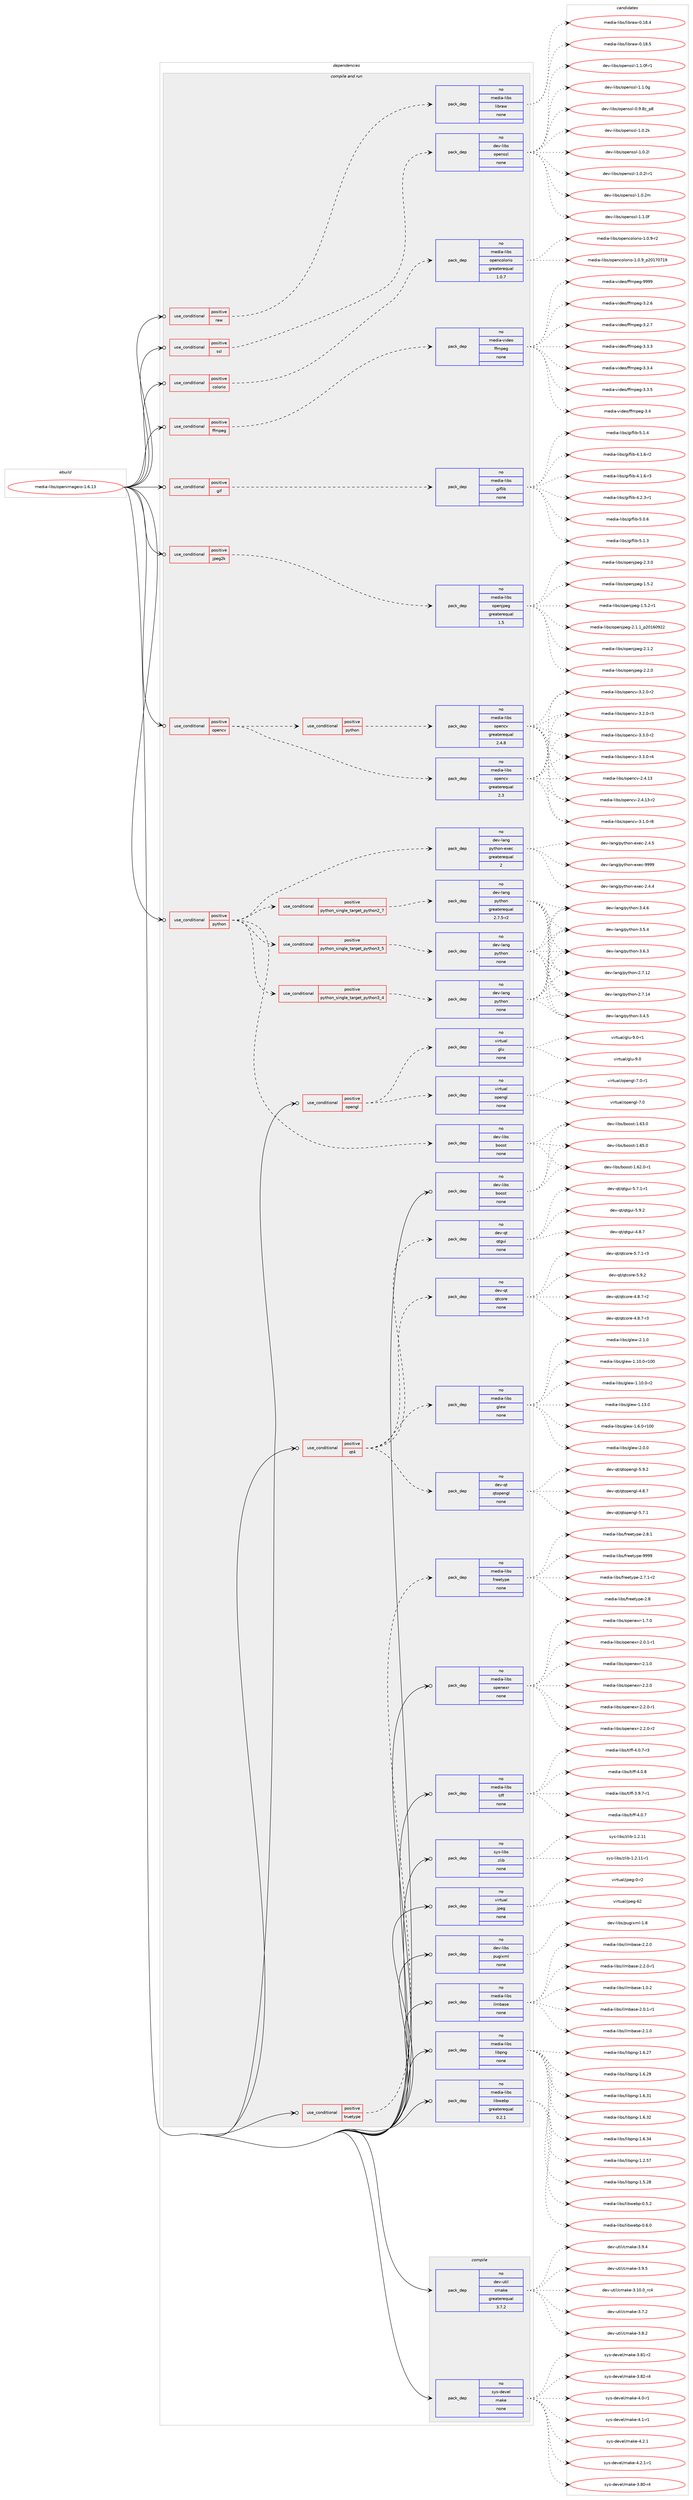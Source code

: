 digraph prolog {

# *************
# Graph options
# *************

newrank=true;
concentrate=true;
compound=true;
graph [rankdir=LR,fontname=Helvetica,fontsize=10,ranksep=1.5];#, ranksep=2.5, nodesep=0.2];
edge  [arrowhead=vee];
node  [fontname=Helvetica,fontsize=10];

# **********
# The ebuild
# **********

subgraph cluster_leftcol {
color=gray;
rank=same;
label=<<i>ebuild</i>>;
id [label="media-libs/openimageio-1.6.13", color=red, width=4, href="../media-libs/openimageio-1.6.13.svg"];
}

# ****************
# The dependencies
# ****************

subgraph cluster_midcol {
color=gray;
label=<<i>dependencies</i>>;
subgraph cluster_compile {
fillcolor="#eeeeee";
style=filled;
label=<<i>compile</i>>;
subgraph pack272326 {
dependency369518 [label=<<TABLE BORDER="0" CELLBORDER="1" CELLSPACING="0" CELLPADDING="4" WIDTH="220"><TR><TD ROWSPAN="6" CELLPADDING="30">pack_dep</TD></TR><TR><TD WIDTH="110">no</TD></TR><TR><TD>dev-util</TD></TR><TR><TD>cmake</TD></TR><TR><TD>greaterequal</TD></TR><TR><TD>3.7.2</TD></TR></TABLE>>, shape=none, color=blue];
}
id:e -> dependency369518:w [weight=20,style="solid",arrowhead="vee"];
subgraph pack272327 {
dependency369519 [label=<<TABLE BORDER="0" CELLBORDER="1" CELLSPACING="0" CELLPADDING="4" WIDTH="220"><TR><TD ROWSPAN="6" CELLPADDING="30">pack_dep</TD></TR><TR><TD WIDTH="110">no</TD></TR><TR><TD>sys-devel</TD></TR><TR><TD>make</TD></TR><TR><TD>none</TD></TR><TR><TD></TD></TR></TABLE>>, shape=none, color=blue];
}
id:e -> dependency369519:w [weight=20,style="solid",arrowhead="vee"];
}
subgraph cluster_compileandrun {
fillcolor="#eeeeee";
style=filled;
label=<<i>compile and run</i>>;
subgraph cond91306 {
dependency369520 [label=<<TABLE BORDER="0" CELLBORDER="1" CELLSPACING="0" CELLPADDING="4"><TR><TD ROWSPAN="3" CELLPADDING="10">use_conditional</TD></TR><TR><TD>positive</TD></TR><TR><TD>colorio</TD></TR></TABLE>>, shape=none, color=red];
subgraph pack272328 {
dependency369521 [label=<<TABLE BORDER="0" CELLBORDER="1" CELLSPACING="0" CELLPADDING="4" WIDTH="220"><TR><TD ROWSPAN="6" CELLPADDING="30">pack_dep</TD></TR><TR><TD WIDTH="110">no</TD></TR><TR><TD>media-libs</TD></TR><TR><TD>opencolorio</TD></TR><TR><TD>greaterequal</TD></TR><TR><TD>1.0.7</TD></TR></TABLE>>, shape=none, color=blue];
}
dependency369520:e -> dependency369521:w [weight=20,style="dashed",arrowhead="vee"];
}
id:e -> dependency369520:w [weight=20,style="solid",arrowhead="odotvee"];
subgraph cond91307 {
dependency369522 [label=<<TABLE BORDER="0" CELLBORDER="1" CELLSPACING="0" CELLPADDING="4"><TR><TD ROWSPAN="3" CELLPADDING="10">use_conditional</TD></TR><TR><TD>positive</TD></TR><TR><TD>ffmpeg</TD></TR></TABLE>>, shape=none, color=red];
subgraph pack272329 {
dependency369523 [label=<<TABLE BORDER="0" CELLBORDER="1" CELLSPACING="0" CELLPADDING="4" WIDTH="220"><TR><TD ROWSPAN="6" CELLPADDING="30">pack_dep</TD></TR><TR><TD WIDTH="110">no</TD></TR><TR><TD>media-video</TD></TR><TR><TD>ffmpeg</TD></TR><TR><TD>none</TD></TR><TR><TD></TD></TR></TABLE>>, shape=none, color=blue];
}
dependency369522:e -> dependency369523:w [weight=20,style="dashed",arrowhead="vee"];
}
id:e -> dependency369522:w [weight=20,style="solid",arrowhead="odotvee"];
subgraph cond91308 {
dependency369524 [label=<<TABLE BORDER="0" CELLBORDER="1" CELLSPACING="0" CELLPADDING="4"><TR><TD ROWSPAN="3" CELLPADDING="10">use_conditional</TD></TR><TR><TD>positive</TD></TR><TR><TD>gif</TD></TR></TABLE>>, shape=none, color=red];
subgraph pack272330 {
dependency369525 [label=<<TABLE BORDER="0" CELLBORDER="1" CELLSPACING="0" CELLPADDING="4" WIDTH="220"><TR><TD ROWSPAN="6" CELLPADDING="30">pack_dep</TD></TR><TR><TD WIDTH="110">no</TD></TR><TR><TD>media-libs</TD></TR><TR><TD>giflib</TD></TR><TR><TD>none</TD></TR><TR><TD></TD></TR></TABLE>>, shape=none, color=blue];
}
dependency369524:e -> dependency369525:w [weight=20,style="dashed",arrowhead="vee"];
}
id:e -> dependency369524:w [weight=20,style="solid",arrowhead="odotvee"];
subgraph cond91309 {
dependency369526 [label=<<TABLE BORDER="0" CELLBORDER="1" CELLSPACING="0" CELLPADDING="4"><TR><TD ROWSPAN="3" CELLPADDING="10">use_conditional</TD></TR><TR><TD>positive</TD></TR><TR><TD>jpeg2k</TD></TR></TABLE>>, shape=none, color=red];
subgraph pack272331 {
dependency369527 [label=<<TABLE BORDER="0" CELLBORDER="1" CELLSPACING="0" CELLPADDING="4" WIDTH="220"><TR><TD ROWSPAN="6" CELLPADDING="30">pack_dep</TD></TR><TR><TD WIDTH="110">no</TD></TR><TR><TD>media-libs</TD></TR><TR><TD>openjpeg</TD></TR><TR><TD>greaterequal</TD></TR><TR><TD>1.5</TD></TR></TABLE>>, shape=none, color=blue];
}
dependency369526:e -> dependency369527:w [weight=20,style="dashed",arrowhead="vee"];
}
id:e -> dependency369526:w [weight=20,style="solid",arrowhead="odotvee"];
subgraph cond91310 {
dependency369528 [label=<<TABLE BORDER="0" CELLBORDER="1" CELLSPACING="0" CELLPADDING="4"><TR><TD ROWSPAN="3" CELLPADDING="10">use_conditional</TD></TR><TR><TD>positive</TD></TR><TR><TD>opencv</TD></TR></TABLE>>, shape=none, color=red];
subgraph pack272332 {
dependency369529 [label=<<TABLE BORDER="0" CELLBORDER="1" CELLSPACING="0" CELLPADDING="4" WIDTH="220"><TR><TD ROWSPAN="6" CELLPADDING="30">pack_dep</TD></TR><TR><TD WIDTH="110">no</TD></TR><TR><TD>media-libs</TD></TR><TR><TD>opencv</TD></TR><TR><TD>greaterequal</TD></TR><TR><TD>2.3</TD></TR></TABLE>>, shape=none, color=blue];
}
dependency369528:e -> dependency369529:w [weight=20,style="dashed",arrowhead="vee"];
subgraph cond91311 {
dependency369530 [label=<<TABLE BORDER="0" CELLBORDER="1" CELLSPACING="0" CELLPADDING="4"><TR><TD ROWSPAN="3" CELLPADDING="10">use_conditional</TD></TR><TR><TD>positive</TD></TR><TR><TD>python</TD></TR></TABLE>>, shape=none, color=red];
subgraph pack272333 {
dependency369531 [label=<<TABLE BORDER="0" CELLBORDER="1" CELLSPACING="0" CELLPADDING="4" WIDTH="220"><TR><TD ROWSPAN="6" CELLPADDING="30">pack_dep</TD></TR><TR><TD WIDTH="110">no</TD></TR><TR><TD>media-libs</TD></TR><TR><TD>opencv</TD></TR><TR><TD>greaterequal</TD></TR><TR><TD>2.4.8</TD></TR></TABLE>>, shape=none, color=blue];
}
dependency369530:e -> dependency369531:w [weight=20,style="dashed",arrowhead="vee"];
}
dependency369528:e -> dependency369530:w [weight=20,style="dashed",arrowhead="vee"];
}
id:e -> dependency369528:w [weight=20,style="solid",arrowhead="odotvee"];
subgraph cond91312 {
dependency369532 [label=<<TABLE BORDER="0" CELLBORDER="1" CELLSPACING="0" CELLPADDING="4"><TR><TD ROWSPAN="3" CELLPADDING="10">use_conditional</TD></TR><TR><TD>positive</TD></TR><TR><TD>opengl</TD></TR></TABLE>>, shape=none, color=red];
subgraph pack272334 {
dependency369533 [label=<<TABLE BORDER="0" CELLBORDER="1" CELLSPACING="0" CELLPADDING="4" WIDTH="220"><TR><TD ROWSPAN="6" CELLPADDING="30">pack_dep</TD></TR><TR><TD WIDTH="110">no</TD></TR><TR><TD>virtual</TD></TR><TR><TD>glu</TD></TR><TR><TD>none</TD></TR><TR><TD></TD></TR></TABLE>>, shape=none, color=blue];
}
dependency369532:e -> dependency369533:w [weight=20,style="dashed",arrowhead="vee"];
subgraph pack272335 {
dependency369534 [label=<<TABLE BORDER="0" CELLBORDER="1" CELLSPACING="0" CELLPADDING="4" WIDTH="220"><TR><TD ROWSPAN="6" CELLPADDING="30">pack_dep</TD></TR><TR><TD WIDTH="110">no</TD></TR><TR><TD>virtual</TD></TR><TR><TD>opengl</TD></TR><TR><TD>none</TD></TR><TR><TD></TD></TR></TABLE>>, shape=none, color=blue];
}
dependency369532:e -> dependency369534:w [weight=20,style="dashed",arrowhead="vee"];
}
id:e -> dependency369532:w [weight=20,style="solid",arrowhead="odotvee"];
subgraph cond91313 {
dependency369535 [label=<<TABLE BORDER="0" CELLBORDER="1" CELLSPACING="0" CELLPADDING="4"><TR><TD ROWSPAN="3" CELLPADDING="10">use_conditional</TD></TR><TR><TD>positive</TD></TR><TR><TD>python</TD></TR></TABLE>>, shape=none, color=red];
subgraph cond91314 {
dependency369536 [label=<<TABLE BORDER="0" CELLBORDER="1" CELLSPACING="0" CELLPADDING="4"><TR><TD ROWSPAN="3" CELLPADDING="10">use_conditional</TD></TR><TR><TD>positive</TD></TR><TR><TD>python_single_target_python2_7</TD></TR></TABLE>>, shape=none, color=red];
subgraph pack272336 {
dependency369537 [label=<<TABLE BORDER="0" CELLBORDER="1" CELLSPACING="0" CELLPADDING="4" WIDTH="220"><TR><TD ROWSPAN="6" CELLPADDING="30">pack_dep</TD></TR><TR><TD WIDTH="110">no</TD></TR><TR><TD>dev-lang</TD></TR><TR><TD>python</TD></TR><TR><TD>greaterequal</TD></TR><TR><TD>2.7.5-r2</TD></TR></TABLE>>, shape=none, color=blue];
}
dependency369536:e -> dependency369537:w [weight=20,style="dashed",arrowhead="vee"];
}
dependency369535:e -> dependency369536:w [weight=20,style="dashed",arrowhead="vee"];
subgraph cond91315 {
dependency369538 [label=<<TABLE BORDER="0" CELLBORDER="1" CELLSPACING="0" CELLPADDING="4"><TR><TD ROWSPAN="3" CELLPADDING="10">use_conditional</TD></TR><TR><TD>positive</TD></TR><TR><TD>python_single_target_python3_4</TD></TR></TABLE>>, shape=none, color=red];
subgraph pack272337 {
dependency369539 [label=<<TABLE BORDER="0" CELLBORDER="1" CELLSPACING="0" CELLPADDING="4" WIDTH="220"><TR><TD ROWSPAN="6" CELLPADDING="30">pack_dep</TD></TR><TR><TD WIDTH="110">no</TD></TR><TR><TD>dev-lang</TD></TR><TR><TD>python</TD></TR><TR><TD>none</TD></TR><TR><TD></TD></TR></TABLE>>, shape=none, color=blue];
}
dependency369538:e -> dependency369539:w [weight=20,style="dashed",arrowhead="vee"];
}
dependency369535:e -> dependency369538:w [weight=20,style="dashed",arrowhead="vee"];
subgraph cond91316 {
dependency369540 [label=<<TABLE BORDER="0" CELLBORDER="1" CELLSPACING="0" CELLPADDING="4"><TR><TD ROWSPAN="3" CELLPADDING="10">use_conditional</TD></TR><TR><TD>positive</TD></TR><TR><TD>python_single_target_python3_5</TD></TR></TABLE>>, shape=none, color=red];
subgraph pack272338 {
dependency369541 [label=<<TABLE BORDER="0" CELLBORDER="1" CELLSPACING="0" CELLPADDING="4" WIDTH="220"><TR><TD ROWSPAN="6" CELLPADDING="30">pack_dep</TD></TR><TR><TD WIDTH="110">no</TD></TR><TR><TD>dev-lang</TD></TR><TR><TD>python</TD></TR><TR><TD>none</TD></TR><TR><TD></TD></TR></TABLE>>, shape=none, color=blue];
}
dependency369540:e -> dependency369541:w [weight=20,style="dashed",arrowhead="vee"];
}
dependency369535:e -> dependency369540:w [weight=20,style="dashed",arrowhead="vee"];
subgraph pack272339 {
dependency369542 [label=<<TABLE BORDER="0" CELLBORDER="1" CELLSPACING="0" CELLPADDING="4" WIDTH="220"><TR><TD ROWSPAN="6" CELLPADDING="30">pack_dep</TD></TR><TR><TD WIDTH="110">no</TD></TR><TR><TD>dev-lang</TD></TR><TR><TD>python-exec</TD></TR><TR><TD>greaterequal</TD></TR><TR><TD>2</TD></TR></TABLE>>, shape=none, color=blue];
}
dependency369535:e -> dependency369542:w [weight=20,style="dashed",arrowhead="vee"];
subgraph pack272340 {
dependency369543 [label=<<TABLE BORDER="0" CELLBORDER="1" CELLSPACING="0" CELLPADDING="4" WIDTH="220"><TR><TD ROWSPAN="6" CELLPADDING="30">pack_dep</TD></TR><TR><TD WIDTH="110">no</TD></TR><TR><TD>dev-libs</TD></TR><TR><TD>boost</TD></TR><TR><TD>none</TD></TR><TR><TD></TD></TR></TABLE>>, shape=none, color=blue];
}
dependency369535:e -> dependency369543:w [weight=20,style="dashed",arrowhead="vee"];
}
id:e -> dependency369535:w [weight=20,style="solid",arrowhead="odotvee"];
subgraph cond91317 {
dependency369544 [label=<<TABLE BORDER="0" CELLBORDER="1" CELLSPACING="0" CELLPADDING="4"><TR><TD ROWSPAN="3" CELLPADDING="10">use_conditional</TD></TR><TR><TD>positive</TD></TR><TR><TD>qt4</TD></TR></TABLE>>, shape=none, color=red];
subgraph pack272341 {
dependency369545 [label=<<TABLE BORDER="0" CELLBORDER="1" CELLSPACING="0" CELLPADDING="4" WIDTH="220"><TR><TD ROWSPAN="6" CELLPADDING="30">pack_dep</TD></TR><TR><TD WIDTH="110">no</TD></TR><TR><TD>dev-qt</TD></TR><TR><TD>qtcore</TD></TR><TR><TD>none</TD></TR><TR><TD></TD></TR></TABLE>>, shape=none, color=blue];
}
dependency369544:e -> dependency369545:w [weight=20,style="dashed",arrowhead="vee"];
subgraph pack272342 {
dependency369546 [label=<<TABLE BORDER="0" CELLBORDER="1" CELLSPACING="0" CELLPADDING="4" WIDTH="220"><TR><TD ROWSPAN="6" CELLPADDING="30">pack_dep</TD></TR><TR><TD WIDTH="110">no</TD></TR><TR><TD>dev-qt</TD></TR><TR><TD>qtgui</TD></TR><TR><TD>none</TD></TR><TR><TD></TD></TR></TABLE>>, shape=none, color=blue];
}
dependency369544:e -> dependency369546:w [weight=20,style="dashed",arrowhead="vee"];
subgraph pack272343 {
dependency369547 [label=<<TABLE BORDER="0" CELLBORDER="1" CELLSPACING="0" CELLPADDING="4" WIDTH="220"><TR><TD ROWSPAN="6" CELLPADDING="30">pack_dep</TD></TR><TR><TD WIDTH="110">no</TD></TR><TR><TD>dev-qt</TD></TR><TR><TD>qtopengl</TD></TR><TR><TD>none</TD></TR><TR><TD></TD></TR></TABLE>>, shape=none, color=blue];
}
dependency369544:e -> dependency369547:w [weight=20,style="dashed",arrowhead="vee"];
subgraph pack272344 {
dependency369548 [label=<<TABLE BORDER="0" CELLBORDER="1" CELLSPACING="0" CELLPADDING="4" WIDTH="220"><TR><TD ROWSPAN="6" CELLPADDING="30">pack_dep</TD></TR><TR><TD WIDTH="110">no</TD></TR><TR><TD>media-libs</TD></TR><TR><TD>glew</TD></TR><TR><TD>none</TD></TR><TR><TD></TD></TR></TABLE>>, shape=none, color=blue];
}
dependency369544:e -> dependency369548:w [weight=20,style="dashed",arrowhead="vee"];
}
id:e -> dependency369544:w [weight=20,style="solid",arrowhead="odotvee"];
subgraph cond91318 {
dependency369549 [label=<<TABLE BORDER="0" CELLBORDER="1" CELLSPACING="0" CELLPADDING="4"><TR><TD ROWSPAN="3" CELLPADDING="10">use_conditional</TD></TR><TR><TD>positive</TD></TR><TR><TD>raw</TD></TR></TABLE>>, shape=none, color=red];
subgraph pack272345 {
dependency369550 [label=<<TABLE BORDER="0" CELLBORDER="1" CELLSPACING="0" CELLPADDING="4" WIDTH="220"><TR><TD ROWSPAN="6" CELLPADDING="30">pack_dep</TD></TR><TR><TD WIDTH="110">no</TD></TR><TR><TD>media-libs</TD></TR><TR><TD>libraw</TD></TR><TR><TD>none</TD></TR><TR><TD></TD></TR></TABLE>>, shape=none, color=blue];
}
dependency369549:e -> dependency369550:w [weight=20,style="dashed",arrowhead="vee"];
}
id:e -> dependency369549:w [weight=20,style="solid",arrowhead="odotvee"];
subgraph cond91319 {
dependency369551 [label=<<TABLE BORDER="0" CELLBORDER="1" CELLSPACING="0" CELLPADDING="4"><TR><TD ROWSPAN="3" CELLPADDING="10">use_conditional</TD></TR><TR><TD>positive</TD></TR><TR><TD>ssl</TD></TR></TABLE>>, shape=none, color=red];
subgraph pack272346 {
dependency369552 [label=<<TABLE BORDER="0" CELLBORDER="1" CELLSPACING="0" CELLPADDING="4" WIDTH="220"><TR><TD ROWSPAN="6" CELLPADDING="30">pack_dep</TD></TR><TR><TD WIDTH="110">no</TD></TR><TR><TD>dev-libs</TD></TR><TR><TD>openssl</TD></TR><TR><TD>none</TD></TR><TR><TD></TD></TR></TABLE>>, shape=none, color=blue];
}
dependency369551:e -> dependency369552:w [weight=20,style="dashed",arrowhead="vee"];
}
id:e -> dependency369551:w [weight=20,style="solid",arrowhead="odotvee"];
subgraph cond91320 {
dependency369553 [label=<<TABLE BORDER="0" CELLBORDER="1" CELLSPACING="0" CELLPADDING="4"><TR><TD ROWSPAN="3" CELLPADDING="10">use_conditional</TD></TR><TR><TD>positive</TD></TR><TR><TD>truetype</TD></TR></TABLE>>, shape=none, color=red];
subgraph pack272347 {
dependency369554 [label=<<TABLE BORDER="0" CELLBORDER="1" CELLSPACING="0" CELLPADDING="4" WIDTH="220"><TR><TD ROWSPAN="6" CELLPADDING="30">pack_dep</TD></TR><TR><TD WIDTH="110">no</TD></TR><TR><TD>media-libs</TD></TR><TR><TD>freetype</TD></TR><TR><TD>none</TD></TR><TR><TD></TD></TR></TABLE>>, shape=none, color=blue];
}
dependency369553:e -> dependency369554:w [weight=20,style="dashed",arrowhead="vee"];
}
id:e -> dependency369553:w [weight=20,style="solid",arrowhead="odotvee"];
subgraph pack272348 {
dependency369555 [label=<<TABLE BORDER="0" CELLBORDER="1" CELLSPACING="0" CELLPADDING="4" WIDTH="220"><TR><TD ROWSPAN="6" CELLPADDING="30">pack_dep</TD></TR><TR><TD WIDTH="110">no</TD></TR><TR><TD>dev-libs</TD></TR><TR><TD>boost</TD></TR><TR><TD>none</TD></TR><TR><TD></TD></TR></TABLE>>, shape=none, color=blue];
}
id:e -> dependency369555:w [weight=20,style="solid",arrowhead="odotvee"];
subgraph pack272349 {
dependency369556 [label=<<TABLE BORDER="0" CELLBORDER="1" CELLSPACING="0" CELLPADDING="4" WIDTH="220"><TR><TD ROWSPAN="6" CELLPADDING="30">pack_dep</TD></TR><TR><TD WIDTH="110">no</TD></TR><TR><TD>dev-libs</TD></TR><TR><TD>pugixml</TD></TR><TR><TD>none</TD></TR><TR><TD></TD></TR></TABLE>>, shape=none, color=blue];
}
id:e -> dependency369556:w [weight=20,style="solid",arrowhead="odotvee"];
subgraph pack272350 {
dependency369557 [label=<<TABLE BORDER="0" CELLBORDER="1" CELLSPACING="0" CELLPADDING="4" WIDTH="220"><TR><TD ROWSPAN="6" CELLPADDING="30">pack_dep</TD></TR><TR><TD WIDTH="110">no</TD></TR><TR><TD>media-libs</TD></TR><TR><TD>ilmbase</TD></TR><TR><TD>none</TD></TR><TR><TD></TD></TR></TABLE>>, shape=none, color=blue];
}
id:e -> dependency369557:w [weight=20,style="solid",arrowhead="odotvee"];
subgraph pack272351 {
dependency369558 [label=<<TABLE BORDER="0" CELLBORDER="1" CELLSPACING="0" CELLPADDING="4" WIDTH="220"><TR><TD ROWSPAN="6" CELLPADDING="30">pack_dep</TD></TR><TR><TD WIDTH="110">no</TD></TR><TR><TD>media-libs</TD></TR><TR><TD>libpng</TD></TR><TR><TD>none</TD></TR><TR><TD></TD></TR></TABLE>>, shape=none, color=blue];
}
id:e -> dependency369558:w [weight=20,style="solid",arrowhead="odotvee"];
subgraph pack272352 {
dependency369559 [label=<<TABLE BORDER="0" CELLBORDER="1" CELLSPACING="0" CELLPADDING="4" WIDTH="220"><TR><TD ROWSPAN="6" CELLPADDING="30">pack_dep</TD></TR><TR><TD WIDTH="110">no</TD></TR><TR><TD>media-libs</TD></TR><TR><TD>libwebp</TD></TR><TR><TD>greaterequal</TD></TR><TR><TD>0.2.1</TD></TR></TABLE>>, shape=none, color=blue];
}
id:e -> dependency369559:w [weight=20,style="solid",arrowhead="odotvee"];
subgraph pack272353 {
dependency369560 [label=<<TABLE BORDER="0" CELLBORDER="1" CELLSPACING="0" CELLPADDING="4" WIDTH="220"><TR><TD ROWSPAN="6" CELLPADDING="30">pack_dep</TD></TR><TR><TD WIDTH="110">no</TD></TR><TR><TD>media-libs</TD></TR><TR><TD>openexr</TD></TR><TR><TD>none</TD></TR><TR><TD></TD></TR></TABLE>>, shape=none, color=blue];
}
id:e -> dependency369560:w [weight=20,style="solid",arrowhead="odotvee"];
subgraph pack272354 {
dependency369561 [label=<<TABLE BORDER="0" CELLBORDER="1" CELLSPACING="0" CELLPADDING="4" WIDTH="220"><TR><TD ROWSPAN="6" CELLPADDING="30">pack_dep</TD></TR><TR><TD WIDTH="110">no</TD></TR><TR><TD>media-libs</TD></TR><TR><TD>tiff</TD></TR><TR><TD>none</TD></TR><TR><TD></TD></TR></TABLE>>, shape=none, color=blue];
}
id:e -> dependency369561:w [weight=20,style="solid",arrowhead="odotvee"];
subgraph pack272355 {
dependency369562 [label=<<TABLE BORDER="0" CELLBORDER="1" CELLSPACING="0" CELLPADDING="4" WIDTH="220"><TR><TD ROWSPAN="6" CELLPADDING="30">pack_dep</TD></TR><TR><TD WIDTH="110">no</TD></TR><TR><TD>sys-libs</TD></TR><TR><TD>zlib</TD></TR><TR><TD>none</TD></TR><TR><TD></TD></TR></TABLE>>, shape=none, color=blue];
}
id:e -> dependency369562:w [weight=20,style="solid",arrowhead="odotvee"];
subgraph pack272356 {
dependency369563 [label=<<TABLE BORDER="0" CELLBORDER="1" CELLSPACING="0" CELLPADDING="4" WIDTH="220"><TR><TD ROWSPAN="6" CELLPADDING="30">pack_dep</TD></TR><TR><TD WIDTH="110">no</TD></TR><TR><TD>virtual</TD></TR><TR><TD>jpeg</TD></TR><TR><TD>none</TD></TR><TR><TD></TD></TR></TABLE>>, shape=none, color=blue];
}
id:e -> dependency369563:w [weight=20,style="solid",arrowhead="odotvee"];
}
subgraph cluster_run {
fillcolor="#eeeeee";
style=filled;
label=<<i>run</i>>;
}
}

# **************
# The candidates
# **************

subgraph cluster_choices {
rank=same;
color=gray;
label=<<i>candidates</i>>;

subgraph choice272326 {
color=black;
nodesep=1;
choice1001011184511711610510847991099710710145514649484648951149952 [label="dev-util/cmake-3.10.0_rc4", color=red, width=4,href="../dev-util/cmake-3.10.0_rc4.svg"];
choice10010111845117116105108479910997107101455146554650 [label="dev-util/cmake-3.7.2", color=red, width=4,href="../dev-util/cmake-3.7.2.svg"];
choice10010111845117116105108479910997107101455146564650 [label="dev-util/cmake-3.8.2", color=red, width=4,href="../dev-util/cmake-3.8.2.svg"];
choice10010111845117116105108479910997107101455146574652 [label="dev-util/cmake-3.9.4", color=red, width=4,href="../dev-util/cmake-3.9.4.svg"];
choice10010111845117116105108479910997107101455146574653 [label="dev-util/cmake-3.9.5", color=red, width=4,href="../dev-util/cmake-3.9.5.svg"];
dependency369518:e -> choice1001011184511711610510847991099710710145514649484648951149952:w [style=dotted,weight="100"];
dependency369518:e -> choice10010111845117116105108479910997107101455146554650:w [style=dotted,weight="100"];
dependency369518:e -> choice10010111845117116105108479910997107101455146564650:w [style=dotted,weight="100"];
dependency369518:e -> choice10010111845117116105108479910997107101455146574652:w [style=dotted,weight="100"];
dependency369518:e -> choice10010111845117116105108479910997107101455146574653:w [style=dotted,weight="100"];
}
subgraph choice272327 {
color=black;
nodesep=1;
choice11512111545100101118101108471099710710145514656484511452 [label="sys-devel/make-3.80-r4", color=red, width=4,href="../sys-devel/make-3.80-r4.svg"];
choice11512111545100101118101108471099710710145514656494511450 [label="sys-devel/make-3.81-r2", color=red, width=4,href="../sys-devel/make-3.81-r2.svg"];
choice11512111545100101118101108471099710710145514656504511452 [label="sys-devel/make-3.82-r4", color=red, width=4,href="../sys-devel/make-3.82-r4.svg"];
choice115121115451001011181011084710997107101455246484511449 [label="sys-devel/make-4.0-r1", color=red, width=4,href="../sys-devel/make-4.0-r1.svg"];
choice115121115451001011181011084710997107101455246494511449 [label="sys-devel/make-4.1-r1", color=red, width=4,href="../sys-devel/make-4.1-r1.svg"];
choice115121115451001011181011084710997107101455246504649 [label="sys-devel/make-4.2.1", color=red, width=4,href="../sys-devel/make-4.2.1.svg"];
choice1151211154510010111810110847109971071014552465046494511449 [label="sys-devel/make-4.2.1-r1", color=red, width=4,href="../sys-devel/make-4.2.1-r1.svg"];
dependency369519:e -> choice11512111545100101118101108471099710710145514656484511452:w [style=dotted,weight="100"];
dependency369519:e -> choice11512111545100101118101108471099710710145514656494511450:w [style=dotted,weight="100"];
dependency369519:e -> choice11512111545100101118101108471099710710145514656504511452:w [style=dotted,weight="100"];
dependency369519:e -> choice115121115451001011181011084710997107101455246484511449:w [style=dotted,weight="100"];
dependency369519:e -> choice115121115451001011181011084710997107101455246494511449:w [style=dotted,weight="100"];
dependency369519:e -> choice115121115451001011181011084710997107101455246504649:w [style=dotted,weight="100"];
dependency369519:e -> choice1151211154510010111810110847109971071014552465046494511449:w [style=dotted,weight="100"];
}
subgraph choice272328 {
color=black;
nodesep=1;
choice10910110010597451081059811547111112101110991111081111141051114549464846574511450 [label="media-libs/opencolorio-1.0.9-r2", color=red, width=4,href="../media-libs/opencolorio-1.0.9-r2.svg"];
choice1091011001059745108105981154711111210111099111108111114105111454946484657951125048495548554957 [label="media-libs/opencolorio-1.0.9_p20170719", color=red, width=4,href="../media-libs/opencolorio-1.0.9_p20170719.svg"];
dependency369521:e -> choice10910110010597451081059811547111112101110991111081111141051114549464846574511450:w [style=dotted,weight="100"];
dependency369521:e -> choice1091011001059745108105981154711111210111099111108111114105111454946484657951125048495548554957:w [style=dotted,weight="100"];
}
subgraph choice272329 {
color=black;
nodesep=1;
choice109101100105974511810510010111147102102109112101103455146504654 [label="media-video/ffmpeg-3.2.6", color=red, width=4,href="../media-video/ffmpeg-3.2.6.svg"];
choice109101100105974511810510010111147102102109112101103455146504655 [label="media-video/ffmpeg-3.2.7", color=red, width=4,href="../media-video/ffmpeg-3.2.7.svg"];
choice109101100105974511810510010111147102102109112101103455146514651 [label="media-video/ffmpeg-3.3.3", color=red, width=4,href="../media-video/ffmpeg-3.3.3.svg"];
choice109101100105974511810510010111147102102109112101103455146514652 [label="media-video/ffmpeg-3.3.4", color=red, width=4,href="../media-video/ffmpeg-3.3.4.svg"];
choice109101100105974511810510010111147102102109112101103455146514653 [label="media-video/ffmpeg-3.3.5", color=red, width=4,href="../media-video/ffmpeg-3.3.5.svg"];
choice10910110010597451181051001011114710210210911210110345514652 [label="media-video/ffmpeg-3.4", color=red, width=4,href="../media-video/ffmpeg-3.4.svg"];
choice1091011001059745118105100101111471021021091121011034557575757 [label="media-video/ffmpeg-9999", color=red, width=4,href="../media-video/ffmpeg-9999.svg"];
dependency369523:e -> choice109101100105974511810510010111147102102109112101103455146504654:w [style=dotted,weight="100"];
dependency369523:e -> choice109101100105974511810510010111147102102109112101103455146504655:w [style=dotted,weight="100"];
dependency369523:e -> choice109101100105974511810510010111147102102109112101103455146514651:w [style=dotted,weight="100"];
dependency369523:e -> choice109101100105974511810510010111147102102109112101103455146514652:w [style=dotted,weight="100"];
dependency369523:e -> choice109101100105974511810510010111147102102109112101103455146514653:w [style=dotted,weight="100"];
dependency369523:e -> choice10910110010597451181051001011114710210210911210110345514652:w [style=dotted,weight="100"];
dependency369523:e -> choice1091011001059745118105100101111471021021091121011034557575757:w [style=dotted,weight="100"];
}
subgraph choice272330 {
color=black;
nodesep=1;
choice10910110010597451081059811547103105102108105984552464946544511450 [label="media-libs/giflib-4.1.6-r2", color=red, width=4,href="../media-libs/giflib-4.1.6-r2.svg"];
choice10910110010597451081059811547103105102108105984552464946544511451 [label="media-libs/giflib-4.1.6-r3", color=red, width=4,href="../media-libs/giflib-4.1.6-r3.svg"];
choice10910110010597451081059811547103105102108105984552465046514511449 [label="media-libs/giflib-4.2.3-r1", color=red, width=4,href="../media-libs/giflib-4.2.3-r1.svg"];
choice1091011001059745108105981154710310510210810598455346484654 [label="media-libs/giflib-5.0.6", color=red, width=4,href="../media-libs/giflib-5.0.6.svg"];
choice1091011001059745108105981154710310510210810598455346494651 [label="media-libs/giflib-5.1.3", color=red, width=4,href="../media-libs/giflib-5.1.3.svg"];
choice1091011001059745108105981154710310510210810598455346494652 [label="media-libs/giflib-5.1.4", color=red, width=4,href="../media-libs/giflib-5.1.4.svg"];
dependency369525:e -> choice10910110010597451081059811547103105102108105984552464946544511450:w [style=dotted,weight="100"];
dependency369525:e -> choice10910110010597451081059811547103105102108105984552464946544511451:w [style=dotted,weight="100"];
dependency369525:e -> choice10910110010597451081059811547103105102108105984552465046514511449:w [style=dotted,weight="100"];
dependency369525:e -> choice1091011001059745108105981154710310510210810598455346484654:w [style=dotted,weight="100"];
dependency369525:e -> choice1091011001059745108105981154710310510210810598455346494651:w [style=dotted,weight="100"];
dependency369525:e -> choice1091011001059745108105981154710310510210810598455346494652:w [style=dotted,weight="100"];
}
subgraph choice272331 {
color=black;
nodesep=1;
choice10910110010597451081059811547111112101110106112101103454946534650 [label="media-libs/openjpeg-1.5.2", color=red, width=4,href="../media-libs/openjpeg-1.5.2.svg"];
choice109101100105974510810598115471111121011101061121011034549465346504511449 [label="media-libs/openjpeg-1.5.2-r1", color=red, width=4,href="../media-libs/openjpeg-1.5.2-r1.svg"];
choice10910110010597451081059811547111112101110106112101103455046494649951125048495448575050 [label="media-libs/openjpeg-2.1.1_p20160922", color=red, width=4,href="../media-libs/openjpeg-2.1.1_p20160922.svg"];
choice10910110010597451081059811547111112101110106112101103455046494650 [label="media-libs/openjpeg-2.1.2", color=red, width=4,href="../media-libs/openjpeg-2.1.2.svg"];
choice10910110010597451081059811547111112101110106112101103455046504648 [label="media-libs/openjpeg-2.2.0", color=red, width=4,href="../media-libs/openjpeg-2.2.0.svg"];
choice10910110010597451081059811547111112101110106112101103455046514648 [label="media-libs/openjpeg-2.3.0", color=red, width=4,href="../media-libs/openjpeg-2.3.0.svg"];
dependency369527:e -> choice10910110010597451081059811547111112101110106112101103454946534650:w [style=dotted,weight="100"];
dependency369527:e -> choice109101100105974510810598115471111121011101061121011034549465346504511449:w [style=dotted,weight="100"];
dependency369527:e -> choice10910110010597451081059811547111112101110106112101103455046494649951125048495448575050:w [style=dotted,weight="100"];
dependency369527:e -> choice10910110010597451081059811547111112101110106112101103455046494650:w [style=dotted,weight="100"];
dependency369527:e -> choice10910110010597451081059811547111112101110106112101103455046504648:w [style=dotted,weight="100"];
dependency369527:e -> choice10910110010597451081059811547111112101110106112101103455046514648:w [style=dotted,weight="100"];
}
subgraph choice272332 {
color=black;
nodesep=1;
choice109101100105974510810598115471111121011109911845504652464951 [label="media-libs/opencv-2.4.13", color=red, width=4,href="../media-libs/opencv-2.4.13.svg"];
choice1091011001059745108105981154711111210111099118455046524649514511450 [label="media-libs/opencv-2.4.13-r2", color=red, width=4,href="../media-libs/opencv-2.4.13-r2.svg"];
choice10910110010597451081059811547111112101110991184551464946484511456 [label="media-libs/opencv-3.1.0-r8", color=red, width=4,href="../media-libs/opencv-3.1.0-r8.svg"];
choice10910110010597451081059811547111112101110991184551465046484511450 [label="media-libs/opencv-3.2.0-r2", color=red, width=4,href="../media-libs/opencv-3.2.0-r2.svg"];
choice10910110010597451081059811547111112101110991184551465046484511451 [label="media-libs/opencv-3.2.0-r3", color=red, width=4,href="../media-libs/opencv-3.2.0-r3.svg"];
choice10910110010597451081059811547111112101110991184551465146484511450 [label="media-libs/opencv-3.3.0-r2", color=red, width=4,href="../media-libs/opencv-3.3.0-r2.svg"];
choice10910110010597451081059811547111112101110991184551465146484511452 [label="media-libs/opencv-3.3.0-r4", color=red, width=4,href="../media-libs/opencv-3.3.0-r4.svg"];
dependency369529:e -> choice109101100105974510810598115471111121011109911845504652464951:w [style=dotted,weight="100"];
dependency369529:e -> choice1091011001059745108105981154711111210111099118455046524649514511450:w [style=dotted,weight="100"];
dependency369529:e -> choice10910110010597451081059811547111112101110991184551464946484511456:w [style=dotted,weight="100"];
dependency369529:e -> choice10910110010597451081059811547111112101110991184551465046484511450:w [style=dotted,weight="100"];
dependency369529:e -> choice10910110010597451081059811547111112101110991184551465046484511451:w [style=dotted,weight="100"];
dependency369529:e -> choice10910110010597451081059811547111112101110991184551465146484511450:w [style=dotted,weight="100"];
dependency369529:e -> choice10910110010597451081059811547111112101110991184551465146484511452:w [style=dotted,weight="100"];
}
subgraph choice272333 {
color=black;
nodesep=1;
choice109101100105974510810598115471111121011109911845504652464951 [label="media-libs/opencv-2.4.13", color=red, width=4,href="../media-libs/opencv-2.4.13.svg"];
choice1091011001059745108105981154711111210111099118455046524649514511450 [label="media-libs/opencv-2.4.13-r2", color=red, width=4,href="../media-libs/opencv-2.4.13-r2.svg"];
choice10910110010597451081059811547111112101110991184551464946484511456 [label="media-libs/opencv-3.1.0-r8", color=red, width=4,href="../media-libs/opencv-3.1.0-r8.svg"];
choice10910110010597451081059811547111112101110991184551465046484511450 [label="media-libs/opencv-3.2.0-r2", color=red, width=4,href="../media-libs/opencv-3.2.0-r2.svg"];
choice10910110010597451081059811547111112101110991184551465046484511451 [label="media-libs/opencv-3.2.0-r3", color=red, width=4,href="../media-libs/opencv-3.2.0-r3.svg"];
choice10910110010597451081059811547111112101110991184551465146484511450 [label="media-libs/opencv-3.3.0-r2", color=red, width=4,href="../media-libs/opencv-3.3.0-r2.svg"];
choice10910110010597451081059811547111112101110991184551465146484511452 [label="media-libs/opencv-3.3.0-r4", color=red, width=4,href="../media-libs/opencv-3.3.0-r4.svg"];
dependency369531:e -> choice109101100105974510810598115471111121011109911845504652464951:w [style=dotted,weight="100"];
dependency369531:e -> choice1091011001059745108105981154711111210111099118455046524649514511450:w [style=dotted,weight="100"];
dependency369531:e -> choice10910110010597451081059811547111112101110991184551464946484511456:w [style=dotted,weight="100"];
dependency369531:e -> choice10910110010597451081059811547111112101110991184551465046484511450:w [style=dotted,weight="100"];
dependency369531:e -> choice10910110010597451081059811547111112101110991184551465046484511451:w [style=dotted,weight="100"];
dependency369531:e -> choice10910110010597451081059811547111112101110991184551465146484511450:w [style=dotted,weight="100"];
dependency369531:e -> choice10910110010597451081059811547111112101110991184551465146484511452:w [style=dotted,weight="100"];
}
subgraph choice272334 {
color=black;
nodesep=1;
choice118105114116117971084710310811745574648 [label="virtual/glu-9.0", color=red, width=4,href="../virtual/glu-9.0.svg"];
choice1181051141161179710847103108117455746484511449 [label="virtual/glu-9.0-r1", color=red, width=4,href="../virtual/glu-9.0-r1.svg"];
dependency369533:e -> choice118105114116117971084710310811745574648:w [style=dotted,weight="100"];
dependency369533:e -> choice1181051141161179710847103108117455746484511449:w [style=dotted,weight="100"];
}
subgraph choice272335 {
color=black;
nodesep=1;
choice118105114116117971084711111210111010310845554648 [label="virtual/opengl-7.0", color=red, width=4,href="../virtual/opengl-7.0.svg"];
choice1181051141161179710847111112101110103108455546484511449 [label="virtual/opengl-7.0-r1", color=red, width=4,href="../virtual/opengl-7.0-r1.svg"];
dependency369534:e -> choice118105114116117971084711111210111010310845554648:w [style=dotted,weight="100"];
dependency369534:e -> choice1181051141161179710847111112101110103108455546484511449:w [style=dotted,weight="100"];
}
subgraph choice272336 {
color=black;
nodesep=1;
choice10010111845108971101034711212111610411111045504655464950 [label="dev-lang/python-2.7.12", color=red, width=4,href="../dev-lang/python-2.7.12.svg"];
choice10010111845108971101034711212111610411111045504655464952 [label="dev-lang/python-2.7.14", color=red, width=4,href="../dev-lang/python-2.7.14.svg"];
choice100101118451089711010347112121116104111110455146524653 [label="dev-lang/python-3.4.5", color=red, width=4,href="../dev-lang/python-3.4.5.svg"];
choice100101118451089711010347112121116104111110455146524654 [label="dev-lang/python-3.4.6", color=red, width=4,href="../dev-lang/python-3.4.6.svg"];
choice100101118451089711010347112121116104111110455146534652 [label="dev-lang/python-3.5.4", color=red, width=4,href="../dev-lang/python-3.5.4.svg"];
choice100101118451089711010347112121116104111110455146544651 [label="dev-lang/python-3.6.3", color=red, width=4,href="../dev-lang/python-3.6.3.svg"];
dependency369537:e -> choice10010111845108971101034711212111610411111045504655464950:w [style=dotted,weight="100"];
dependency369537:e -> choice10010111845108971101034711212111610411111045504655464952:w [style=dotted,weight="100"];
dependency369537:e -> choice100101118451089711010347112121116104111110455146524653:w [style=dotted,weight="100"];
dependency369537:e -> choice100101118451089711010347112121116104111110455146524654:w [style=dotted,weight="100"];
dependency369537:e -> choice100101118451089711010347112121116104111110455146534652:w [style=dotted,weight="100"];
dependency369537:e -> choice100101118451089711010347112121116104111110455146544651:w [style=dotted,weight="100"];
}
subgraph choice272337 {
color=black;
nodesep=1;
choice10010111845108971101034711212111610411111045504655464950 [label="dev-lang/python-2.7.12", color=red, width=4,href="../dev-lang/python-2.7.12.svg"];
choice10010111845108971101034711212111610411111045504655464952 [label="dev-lang/python-2.7.14", color=red, width=4,href="../dev-lang/python-2.7.14.svg"];
choice100101118451089711010347112121116104111110455146524653 [label="dev-lang/python-3.4.5", color=red, width=4,href="../dev-lang/python-3.4.5.svg"];
choice100101118451089711010347112121116104111110455146524654 [label="dev-lang/python-3.4.6", color=red, width=4,href="../dev-lang/python-3.4.6.svg"];
choice100101118451089711010347112121116104111110455146534652 [label="dev-lang/python-3.5.4", color=red, width=4,href="../dev-lang/python-3.5.4.svg"];
choice100101118451089711010347112121116104111110455146544651 [label="dev-lang/python-3.6.3", color=red, width=4,href="../dev-lang/python-3.6.3.svg"];
dependency369539:e -> choice10010111845108971101034711212111610411111045504655464950:w [style=dotted,weight="100"];
dependency369539:e -> choice10010111845108971101034711212111610411111045504655464952:w [style=dotted,weight="100"];
dependency369539:e -> choice100101118451089711010347112121116104111110455146524653:w [style=dotted,weight="100"];
dependency369539:e -> choice100101118451089711010347112121116104111110455146524654:w [style=dotted,weight="100"];
dependency369539:e -> choice100101118451089711010347112121116104111110455146534652:w [style=dotted,weight="100"];
dependency369539:e -> choice100101118451089711010347112121116104111110455146544651:w [style=dotted,weight="100"];
}
subgraph choice272338 {
color=black;
nodesep=1;
choice10010111845108971101034711212111610411111045504655464950 [label="dev-lang/python-2.7.12", color=red, width=4,href="../dev-lang/python-2.7.12.svg"];
choice10010111845108971101034711212111610411111045504655464952 [label="dev-lang/python-2.7.14", color=red, width=4,href="../dev-lang/python-2.7.14.svg"];
choice100101118451089711010347112121116104111110455146524653 [label="dev-lang/python-3.4.5", color=red, width=4,href="../dev-lang/python-3.4.5.svg"];
choice100101118451089711010347112121116104111110455146524654 [label="dev-lang/python-3.4.6", color=red, width=4,href="../dev-lang/python-3.4.6.svg"];
choice100101118451089711010347112121116104111110455146534652 [label="dev-lang/python-3.5.4", color=red, width=4,href="../dev-lang/python-3.5.4.svg"];
choice100101118451089711010347112121116104111110455146544651 [label="dev-lang/python-3.6.3", color=red, width=4,href="../dev-lang/python-3.6.3.svg"];
dependency369541:e -> choice10010111845108971101034711212111610411111045504655464950:w [style=dotted,weight="100"];
dependency369541:e -> choice10010111845108971101034711212111610411111045504655464952:w [style=dotted,weight="100"];
dependency369541:e -> choice100101118451089711010347112121116104111110455146524653:w [style=dotted,weight="100"];
dependency369541:e -> choice100101118451089711010347112121116104111110455146524654:w [style=dotted,weight="100"];
dependency369541:e -> choice100101118451089711010347112121116104111110455146534652:w [style=dotted,weight="100"];
dependency369541:e -> choice100101118451089711010347112121116104111110455146544651:w [style=dotted,weight="100"];
}
subgraph choice272339 {
color=black;
nodesep=1;
choice1001011184510897110103471121211161041111104510112010199455046524652 [label="dev-lang/python-exec-2.4.4", color=red, width=4,href="../dev-lang/python-exec-2.4.4.svg"];
choice1001011184510897110103471121211161041111104510112010199455046524653 [label="dev-lang/python-exec-2.4.5", color=red, width=4,href="../dev-lang/python-exec-2.4.5.svg"];
choice10010111845108971101034711212111610411111045101120101994557575757 [label="dev-lang/python-exec-9999", color=red, width=4,href="../dev-lang/python-exec-9999.svg"];
dependency369542:e -> choice1001011184510897110103471121211161041111104510112010199455046524652:w [style=dotted,weight="100"];
dependency369542:e -> choice1001011184510897110103471121211161041111104510112010199455046524653:w [style=dotted,weight="100"];
dependency369542:e -> choice10010111845108971101034711212111610411111045101120101994557575757:w [style=dotted,weight="100"];
}
subgraph choice272340 {
color=black;
nodesep=1;
choice10010111845108105981154798111111115116454946545046484511449 [label="dev-libs/boost-1.62.0-r1", color=red, width=4,href="../dev-libs/boost-1.62.0-r1.svg"];
choice1001011184510810598115479811111111511645494654514648 [label="dev-libs/boost-1.63.0", color=red, width=4,href="../dev-libs/boost-1.63.0.svg"];
choice1001011184510810598115479811111111511645494654534648 [label="dev-libs/boost-1.65.0", color=red, width=4,href="../dev-libs/boost-1.65.0.svg"];
dependency369543:e -> choice10010111845108105981154798111111115116454946545046484511449:w [style=dotted,weight="100"];
dependency369543:e -> choice1001011184510810598115479811111111511645494654514648:w [style=dotted,weight="100"];
dependency369543:e -> choice1001011184510810598115479811111111511645494654534648:w [style=dotted,weight="100"];
}
subgraph choice272341 {
color=black;
nodesep=1;
choice1001011184511311647113116991111141014552465646554511450 [label="dev-qt/qtcore-4.8.7-r2", color=red, width=4,href="../dev-qt/qtcore-4.8.7-r2.svg"];
choice1001011184511311647113116991111141014552465646554511451 [label="dev-qt/qtcore-4.8.7-r3", color=red, width=4,href="../dev-qt/qtcore-4.8.7-r3.svg"];
choice1001011184511311647113116991111141014553465546494511451 [label="dev-qt/qtcore-5.7.1-r3", color=red, width=4,href="../dev-qt/qtcore-5.7.1-r3.svg"];
choice100101118451131164711311699111114101455346574650 [label="dev-qt/qtcore-5.9.2", color=red, width=4,href="../dev-qt/qtcore-5.9.2.svg"];
dependency369545:e -> choice1001011184511311647113116991111141014552465646554511450:w [style=dotted,weight="100"];
dependency369545:e -> choice1001011184511311647113116991111141014552465646554511451:w [style=dotted,weight="100"];
dependency369545:e -> choice1001011184511311647113116991111141014553465546494511451:w [style=dotted,weight="100"];
dependency369545:e -> choice100101118451131164711311699111114101455346574650:w [style=dotted,weight="100"];
}
subgraph choice272342 {
color=black;
nodesep=1;
choice1001011184511311647113116103117105455246564655 [label="dev-qt/qtgui-4.8.7", color=red, width=4,href="../dev-qt/qtgui-4.8.7.svg"];
choice10010111845113116471131161031171054553465546494511449 [label="dev-qt/qtgui-5.7.1-r1", color=red, width=4,href="../dev-qt/qtgui-5.7.1-r1.svg"];
choice1001011184511311647113116103117105455346574650 [label="dev-qt/qtgui-5.9.2", color=red, width=4,href="../dev-qt/qtgui-5.9.2.svg"];
dependency369546:e -> choice1001011184511311647113116103117105455246564655:w [style=dotted,weight="100"];
dependency369546:e -> choice10010111845113116471131161031171054553465546494511449:w [style=dotted,weight="100"];
dependency369546:e -> choice1001011184511311647113116103117105455346574650:w [style=dotted,weight="100"];
}
subgraph choice272343 {
color=black;
nodesep=1;
choice1001011184511311647113116111112101110103108455246564655 [label="dev-qt/qtopengl-4.8.7", color=red, width=4,href="../dev-qt/qtopengl-4.8.7.svg"];
choice1001011184511311647113116111112101110103108455346554649 [label="dev-qt/qtopengl-5.7.1", color=red, width=4,href="../dev-qt/qtopengl-5.7.1.svg"];
choice1001011184511311647113116111112101110103108455346574650 [label="dev-qt/qtopengl-5.9.2", color=red, width=4,href="../dev-qt/qtopengl-5.9.2.svg"];
dependency369547:e -> choice1001011184511311647113116111112101110103108455246564655:w [style=dotted,weight="100"];
dependency369547:e -> choice1001011184511311647113116111112101110103108455346554649:w [style=dotted,weight="100"];
dependency369547:e -> choice1001011184511311647113116111112101110103108455346574650:w [style=dotted,weight="100"];
}
subgraph choice272344 {
color=black;
nodesep=1;
choice109101100105974510810598115471031081011194549464948464845114494848 [label="media-libs/glew-1.10.0-r100", color=red, width=4,href="../media-libs/glew-1.10.0-r100.svg"];
choice10910110010597451081059811547103108101119454946494846484511450 [label="media-libs/glew-1.10.0-r2", color=red, width=4,href="../media-libs/glew-1.10.0-r2.svg"];
choice1091011001059745108105981154710310810111945494649514648 [label="media-libs/glew-1.13.0", color=red, width=4,href="../media-libs/glew-1.13.0.svg"];
choice1091011001059745108105981154710310810111945494654464845114494848 [label="media-libs/glew-1.6.0-r100", color=red, width=4,href="../media-libs/glew-1.6.0-r100.svg"];
choice10910110010597451081059811547103108101119455046484648 [label="media-libs/glew-2.0.0", color=red, width=4,href="../media-libs/glew-2.0.0.svg"];
choice10910110010597451081059811547103108101119455046494648 [label="media-libs/glew-2.1.0", color=red, width=4,href="../media-libs/glew-2.1.0.svg"];
dependency369548:e -> choice109101100105974510810598115471031081011194549464948464845114494848:w [style=dotted,weight="100"];
dependency369548:e -> choice10910110010597451081059811547103108101119454946494846484511450:w [style=dotted,weight="100"];
dependency369548:e -> choice1091011001059745108105981154710310810111945494649514648:w [style=dotted,weight="100"];
dependency369548:e -> choice1091011001059745108105981154710310810111945494654464845114494848:w [style=dotted,weight="100"];
dependency369548:e -> choice10910110010597451081059811547103108101119455046484648:w [style=dotted,weight="100"];
dependency369548:e -> choice10910110010597451081059811547103108101119455046494648:w [style=dotted,weight="100"];
}
subgraph choice272345 {
color=black;
nodesep=1;
choice10910110010597451081059811547108105981149711945484649564652 [label="media-libs/libraw-0.18.4", color=red, width=4,href="../media-libs/libraw-0.18.4.svg"];
choice10910110010597451081059811547108105981149711945484649564653 [label="media-libs/libraw-0.18.5", color=red, width=4,href="../media-libs/libraw-0.18.5.svg"];
dependency369550:e -> choice10910110010597451081059811547108105981149711945484649564652:w [style=dotted,weight="100"];
dependency369550:e -> choice10910110010597451081059811547108105981149711945484649564653:w [style=dotted,weight="100"];
}
subgraph choice272346 {
color=black;
nodesep=1;
choice1001011184510810598115471111121011101151151084548465746561229511256 [label="dev-libs/openssl-0.9.8z_p8", color=red, width=4,href="../dev-libs/openssl-0.9.8z_p8.svg"];
choice100101118451081059811547111112101110115115108454946484650107 [label="dev-libs/openssl-1.0.2k", color=red, width=4,href="../dev-libs/openssl-1.0.2k.svg"];
choice100101118451081059811547111112101110115115108454946484650108 [label="dev-libs/openssl-1.0.2l", color=red, width=4,href="../dev-libs/openssl-1.0.2l.svg"];
choice1001011184510810598115471111121011101151151084549464846501084511449 [label="dev-libs/openssl-1.0.2l-r1", color=red, width=4,href="../dev-libs/openssl-1.0.2l-r1.svg"];
choice100101118451081059811547111112101110115115108454946484650109 [label="dev-libs/openssl-1.0.2m", color=red, width=4,href="../dev-libs/openssl-1.0.2m.svg"];
choice100101118451081059811547111112101110115115108454946494648102 [label="dev-libs/openssl-1.1.0f", color=red, width=4,href="../dev-libs/openssl-1.1.0f.svg"];
choice1001011184510810598115471111121011101151151084549464946481024511449 [label="dev-libs/openssl-1.1.0f-r1", color=red, width=4,href="../dev-libs/openssl-1.1.0f-r1.svg"];
choice100101118451081059811547111112101110115115108454946494648103 [label="dev-libs/openssl-1.1.0g", color=red, width=4,href="../dev-libs/openssl-1.1.0g.svg"];
dependency369552:e -> choice1001011184510810598115471111121011101151151084548465746561229511256:w [style=dotted,weight="100"];
dependency369552:e -> choice100101118451081059811547111112101110115115108454946484650107:w [style=dotted,weight="100"];
dependency369552:e -> choice100101118451081059811547111112101110115115108454946484650108:w [style=dotted,weight="100"];
dependency369552:e -> choice1001011184510810598115471111121011101151151084549464846501084511449:w [style=dotted,weight="100"];
dependency369552:e -> choice100101118451081059811547111112101110115115108454946484650109:w [style=dotted,weight="100"];
dependency369552:e -> choice100101118451081059811547111112101110115115108454946494648102:w [style=dotted,weight="100"];
dependency369552:e -> choice1001011184510810598115471111121011101151151084549464946481024511449:w [style=dotted,weight="100"];
dependency369552:e -> choice100101118451081059811547111112101110115115108454946494648103:w [style=dotted,weight="100"];
}
subgraph choice272347 {
color=black;
nodesep=1;
choice109101100105974510810598115471021141011011161211121014550465546494511450 [label="media-libs/freetype-2.7.1-r2", color=red, width=4,href="../media-libs/freetype-2.7.1-r2.svg"];
choice1091011001059745108105981154710211410110111612111210145504656 [label="media-libs/freetype-2.8", color=red, width=4,href="../media-libs/freetype-2.8.svg"];
choice10910110010597451081059811547102114101101116121112101455046564649 [label="media-libs/freetype-2.8.1", color=red, width=4,href="../media-libs/freetype-2.8.1.svg"];
choice109101100105974510810598115471021141011011161211121014557575757 [label="media-libs/freetype-9999", color=red, width=4,href="../media-libs/freetype-9999.svg"];
dependency369554:e -> choice109101100105974510810598115471021141011011161211121014550465546494511450:w [style=dotted,weight="100"];
dependency369554:e -> choice1091011001059745108105981154710211410110111612111210145504656:w [style=dotted,weight="100"];
dependency369554:e -> choice10910110010597451081059811547102114101101116121112101455046564649:w [style=dotted,weight="100"];
dependency369554:e -> choice109101100105974510810598115471021141011011161211121014557575757:w [style=dotted,weight="100"];
}
subgraph choice272348 {
color=black;
nodesep=1;
choice10010111845108105981154798111111115116454946545046484511449 [label="dev-libs/boost-1.62.0-r1", color=red, width=4,href="../dev-libs/boost-1.62.0-r1.svg"];
choice1001011184510810598115479811111111511645494654514648 [label="dev-libs/boost-1.63.0", color=red, width=4,href="../dev-libs/boost-1.63.0.svg"];
choice1001011184510810598115479811111111511645494654534648 [label="dev-libs/boost-1.65.0", color=red, width=4,href="../dev-libs/boost-1.65.0.svg"];
dependency369555:e -> choice10010111845108105981154798111111115116454946545046484511449:w [style=dotted,weight="100"];
dependency369555:e -> choice1001011184510810598115479811111111511645494654514648:w [style=dotted,weight="100"];
dependency369555:e -> choice1001011184510810598115479811111111511645494654534648:w [style=dotted,weight="100"];
}
subgraph choice272349 {
color=black;
nodesep=1;
choice10010111845108105981154711211710310512010910845494656 [label="dev-libs/pugixml-1.8", color=red, width=4,href="../dev-libs/pugixml-1.8.svg"];
dependency369556:e -> choice10010111845108105981154711211710310512010910845494656:w [style=dotted,weight="100"];
}
subgraph choice272350 {
color=black;
nodesep=1;
choice109101100105974510810598115471051081099897115101454946484650 [label="media-libs/ilmbase-1.0.2", color=red, width=4,href="../media-libs/ilmbase-1.0.2.svg"];
choice1091011001059745108105981154710510810998971151014550464846494511449 [label="media-libs/ilmbase-2.0.1-r1", color=red, width=4,href="../media-libs/ilmbase-2.0.1-r1.svg"];
choice109101100105974510810598115471051081099897115101455046494648 [label="media-libs/ilmbase-2.1.0", color=red, width=4,href="../media-libs/ilmbase-2.1.0.svg"];
choice109101100105974510810598115471051081099897115101455046504648 [label="media-libs/ilmbase-2.2.0", color=red, width=4,href="../media-libs/ilmbase-2.2.0.svg"];
choice1091011001059745108105981154710510810998971151014550465046484511449 [label="media-libs/ilmbase-2.2.0-r1", color=red, width=4,href="../media-libs/ilmbase-2.2.0-r1.svg"];
dependency369557:e -> choice109101100105974510810598115471051081099897115101454946484650:w [style=dotted,weight="100"];
dependency369557:e -> choice1091011001059745108105981154710510810998971151014550464846494511449:w [style=dotted,weight="100"];
dependency369557:e -> choice109101100105974510810598115471051081099897115101455046494648:w [style=dotted,weight="100"];
dependency369557:e -> choice109101100105974510810598115471051081099897115101455046504648:w [style=dotted,weight="100"];
dependency369557:e -> choice1091011001059745108105981154710510810998971151014550465046484511449:w [style=dotted,weight="100"];
}
subgraph choice272351 {
color=black;
nodesep=1;
choice109101100105974510810598115471081059811211010345494650465355 [label="media-libs/libpng-1.2.57", color=red, width=4,href="../media-libs/libpng-1.2.57.svg"];
choice109101100105974510810598115471081059811211010345494653465056 [label="media-libs/libpng-1.5.28", color=red, width=4,href="../media-libs/libpng-1.5.28.svg"];
choice109101100105974510810598115471081059811211010345494654465055 [label="media-libs/libpng-1.6.27", color=red, width=4,href="../media-libs/libpng-1.6.27.svg"];
choice109101100105974510810598115471081059811211010345494654465057 [label="media-libs/libpng-1.6.29", color=red, width=4,href="../media-libs/libpng-1.6.29.svg"];
choice109101100105974510810598115471081059811211010345494654465149 [label="media-libs/libpng-1.6.31", color=red, width=4,href="../media-libs/libpng-1.6.31.svg"];
choice109101100105974510810598115471081059811211010345494654465150 [label="media-libs/libpng-1.6.32", color=red, width=4,href="../media-libs/libpng-1.6.32.svg"];
choice109101100105974510810598115471081059811211010345494654465152 [label="media-libs/libpng-1.6.34", color=red, width=4,href="../media-libs/libpng-1.6.34.svg"];
dependency369558:e -> choice109101100105974510810598115471081059811211010345494650465355:w [style=dotted,weight="100"];
dependency369558:e -> choice109101100105974510810598115471081059811211010345494653465056:w [style=dotted,weight="100"];
dependency369558:e -> choice109101100105974510810598115471081059811211010345494654465055:w [style=dotted,weight="100"];
dependency369558:e -> choice109101100105974510810598115471081059811211010345494654465057:w [style=dotted,weight="100"];
dependency369558:e -> choice109101100105974510810598115471081059811211010345494654465149:w [style=dotted,weight="100"];
dependency369558:e -> choice109101100105974510810598115471081059811211010345494654465150:w [style=dotted,weight="100"];
dependency369558:e -> choice109101100105974510810598115471081059811211010345494654465152:w [style=dotted,weight="100"];
}
subgraph choice272352 {
color=black;
nodesep=1;
choice109101100105974510810598115471081059811910198112454846534650 [label="media-libs/libwebp-0.5.2", color=red, width=4,href="../media-libs/libwebp-0.5.2.svg"];
choice109101100105974510810598115471081059811910198112454846544648 [label="media-libs/libwebp-0.6.0", color=red, width=4,href="../media-libs/libwebp-0.6.0.svg"];
dependency369559:e -> choice109101100105974510810598115471081059811910198112454846534650:w [style=dotted,weight="100"];
dependency369559:e -> choice109101100105974510810598115471081059811910198112454846544648:w [style=dotted,weight="100"];
}
subgraph choice272353 {
color=black;
nodesep=1;
choice10910110010597451081059811547111112101110101120114454946554648 [label="media-libs/openexr-1.7.0", color=red, width=4,href="../media-libs/openexr-1.7.0.svg"];
choice109101100105974510810598115471111121011101011201144550464846494511449 [label="media-libs/openexr-2.0.1-r1", color=red, width=4,href="../media-libs/openexr-2.0.1-r1.svg"];
choice10910110010597451081059811547111112101110101120114455046494648 [label="media-libs/openexr-2.1.0", color=red, width=4,href="../media-libs/openexr-2.1.0.svg"];
choice10910110010597451081059811547111112101110101120114455046504648 [label="media-libs/openexr-2.2.0", color=red, width=4,href="../media-libs/openexr-2.2.0.svg"];
choice109101100105974510810598115471111121011101011201144550465046484511449 [label="media-libs/openexr-2.2.0-r1", color=red, width=4,href="../media-libs/openexr-2.2.0-r1.svg"];
choice109101100105974510810598115471111121011101011201144550465046484511450 [label="media-libs/openexr-2.2.0-r2", color=red, width=4,href="../media-libs/openexr-2.2.0-r2.svg"];
dependency369560:e -> choice10910110010597451081059811547111112101110101120114454946554648:w [style=dotted,weight="100"];
dependency369560:e -> choice109101100105974510810598115471111121011101011201144550464846494511449:w [style=dotted,weight="100"];
dependency369560:e -> choice10910110010597451081059811547111112101110101120114455046494648:w [style=dotted,weight="100"];
dependency369560:e -> choice10910110010597451081059811547111112101110101120114455046504648:w [style=dotted,weight="100"];
dependency369560:e -> choice109101100105974510810598115471111121011101011201144550465046484511449:w [style=dotted,weight="100"];
dependency369560:e -> choice109101100105974510810598115471111121011101011201144550465046484511450:w [style=dotted,weight="100"];
}
subgraph choice272354 {
color=black;
nodesep=1;
choice109101100105974510810598115471161051021024551465746554511449 [label="media-libs/tiff-3.9.7-r1", color=red, width=4,href="../media-libs/tiff-3.9.7-r1.svg"];
choice10910110010597451081059811547116105102102455246484655 [label="media-libs/tiff-4.0.7", color=red, width=4,href="../media-libs/tiff-4.0.7.svg"];
choice109101100105974510810598115471161051021024552464846554511451 [label="media-libs/tiff-4.0.7-r3", color=red, width=4,href="../media-libs/tiff-4.0.7-r3.svg"];
choice10910110010597451081059811547116105102102455246484656 [label="media-libs/tiff-4.0.8", color=red, width=4,href="../media-libs/tiff-4.0.8.svg"];
dependency369561:e -> choice109101100105974510810598115471161051021024551465746554511449:w [style=dotted,weight="100"];
dependency369561:e -> choice10910110010597451081059811547116105102102455246484655:w [style=dotted,weight="100"];
dependency369561:e -> choice109101100105974510810598115471161051021024552464846554511451:w [style=dotted,weight="100"];
dependency369561:e -> choice10910110010597451081059811547116105102102455246484656:w [style=dotted,weight="100"];
}
subgraph choice272355 {
color=black;
nodesep=1;
choice1151211154510810598115471221081059845494650464949 [label="sys-libs/zlib-1.2.11", color=red, width=4,href="../sys-libs/zlib-1.2.11.svg"];
choice11512111545108105981154712210810598454946504649494511449 [label="sys-libs/zlib-1.2.11-r1", color=red, width=4,href="../sys-libs/zlib-1.2.11-r1.svg"];
dependency369562:e -> choice1151211154510810598115471221081059845494650464949:w [style=dotted,weight="100"];
dependency369562:e -> choice11512111545108105981154712210810598454946504649494511449:w [style=dotted,weight="100"];
}
subgraph choice272356 {
color=black;
nodesep=1;
choice118105114116117971084710611210110345484511450 [label="virtual/jpeg-0-r2", color=red, width=4,href="../virtual/jpeg-0-r2.svg"];
choice1181051141161179710847106112101103455450 [label="virtual/jpeg-62", color=red, width=4,href="../virtual/jpeg-62.svg"];
dependency369563:e -> choice118105114116117971084710611210110345484511450:w [style=dotted,weight="100"];
dependency369563:e -> choice1181051141161179710847106112101103455450:w [style=dotted,weight="100"];
}
}

}
